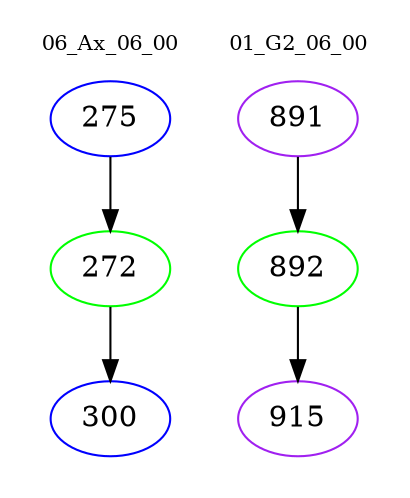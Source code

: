 digraph{
subgraph cluster_0 {
color = white
label = "06_Ax_06_00";
fontsize=10;
T0_275 [label="275", color="blue"]
T0_275 -> T0_272 [color="black"]
T0_272 [label="272", color="green"]
T0_272 -> T0_300 [color="black"]
T0_300 [label="300", color="blue"]
}
subgraph cluster_1 {
color = white
label = "01_G2_06_00";
fontsize=10;
T1_891 [label="891", color="purple"]
T1_891 -> T1_892 [color="black"]
T1_892 [label="892", color="green"]
T1_892 -> T1_915 [color="black"]
T1_915 [label="915", color="purple"]
}
}
